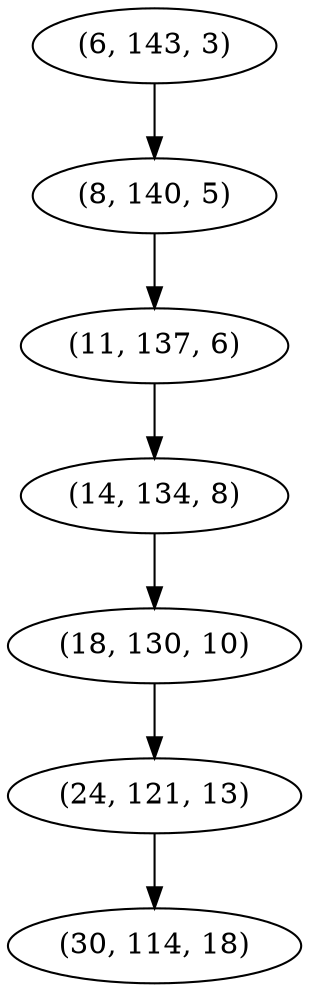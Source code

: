 digraph tree {
    "(6, 143, 3)";
    "(8, 140, 5)";
    "(11, 137, 6)";
    "(14, 134, 8)";
    "(18, 130, 10)";
    "(24, 121, 13)";
    "(30, 114, 18)";
    "(6, 143, 3)" -> "(8, 140, 5)";
    "(8, 140, 5)" -> "(11, 137, 6)";
    "(11, 137, 6)" -> "(14, 134, 8)";
    "(14, 134, 8)" -> "(18, 130, 10)";
    "(18, 130, 10)" -> "(24, 121, 13)";
    "(24, 121, 13)" -> "(30, 114, 18)";
}
